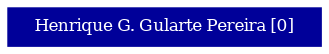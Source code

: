strict graph grafo2 {
	graph [bb="0,0,150,18", id=grafo2, overlap=False];
	node [label="\N", fontsize=8, shape=rectangle, style=filled];
	0 [label="Henrique G. Gularte Pereira [0]", URL="http://lattes.cnpq.br/2501430796347597", color="#000099", fontcolor="#FFFFFF", height="0.25", pos="75,9", width="2.0833"];
}
